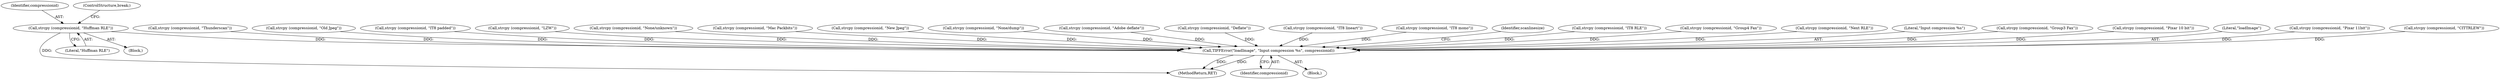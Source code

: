 digraph "0_libtiff_83a4b92815ea04969d494416eaae3d4c6b338e4a#diff-c8b4b355f9b5c06d585b23138e1c185f_5@API" {
"1000322" [label="(Call,strcpy (compressionid, \"Huffman RLE\"))"];
"1000416" [label="(Call,TIFFError(\"loadImage\", \"Input compression %s\", compressionid))"];
"1000392" [label="(Call,strcpy (compressionid, \"Pixar 10 bit\"))"];
"1000417" [label="(Literal,\"loadImage\")"];
"1000397" [label="(Call,strcpy (compressionid, \"Pixar 11bit\"))"];
"1000357" [label="(Call,strcpy (compressionid, \"CITTRLEW\"))"];
"1000315" [label="(Block,)"];
"1000367" [label="(Call,strcpy (compressionid, \"Thunderscan\"))"];
"1000342" [label="(Call,strcpy (compressionid, \"Old Jpeg\"))"];
"1000323" [label="(Identifier,compressionid)"];
"1000372" [label="(Call,strcpy (compressionid, \"IT8 padded\"))"];
"1000337" [label="(Call,strcpy (compressionid, \"LZW\"))"];
"1000412" [label="(Call,strcpy (compressionid, \"None/unknown\"))"];
"1000419" [label="(Identifier,compressionid)"];
"1000362" [label="(Call,strcpy (compressionid, \"Mac Packbits\"))"];
"1000347" [label="(Call,strcpy (compressionid, \"New Jpeg\"))"];
"1000317" [label="(Call,strcpy (compressionid, \"None/dump\"))"];
"1001214" [label="(MethodReturn,RET)"];
"1000407" [label="(Call,strcpy (compressionid, \"Adobe deflate\"))"];
"1000402" [label="(Call,strcpy (compressionid, \"Deflate\"))"];
"1000387" [label="(Call,strcpy (compressionid, \"IT8 lineart\"))"];
"1000382" [label="(Call,strcpy (compressionid, \"IT8 mono\"))"];
"1000421" [label="(Identifier,scanlinesize)"];
"1000377" [label="(Call,strcpy (compressionid, \"IT8 RLE\"))"];
"1000324" [label="(Literal,\"Huffman RLE\")"];
"1000325" [label="(ControlStructure,break;)"];
"1000416" [label="(Call,TIFFError(\"loadImage\", \"Input compression %s\", compressionid))"];
"1000332" [label="(Call,strcpy (compressionid, \"Group4 Fax\"))"];
"1000132" [label="(Block,)"];
"1000352" [label="(Call,strcpy (compressionid, \"Next RLE\"))"];
"1000322" [label="(Call,strcpy (compressionid, \"Huffman RLE\"))"];
"1000418" [label="(Literal,\"Input compression %s\")"];
"1000327" [label="(Call,strcpy (compressionid, \"Group3 Fax\"))"];
"1000322" -> "1000315"  [label="AST: "];
"1000322" -> "1000324"  [label="CFG: "];
"1000323" -> "1000322"  [label="AST: "];
"1000324" -> "1000322"  [label="AST: "];
"1000325" -> "1000322"  [label="CFG: "];
"1000322" -> "1001214"  [label="DDG: "];
"1000322" -> "1000416"  [label="DDG: "];
"1000416" -> "1000132"  [label="AST: "];
"1000416" -> "1000419"  [label="CFG: "];
"1000417" -> "1000416"  [label="AST: "];
"1000418" -> "1000416"  [label="AST: "];
"1000419" -> "1000416"  [label="AST: "];
"1000421" -> "1000416"  [label="CFG: "];
"1000416" -> "1001214"  [label="DDG: "];
"1000416" -> "1001214"  [label="DDG: "];
"1000332" -> "1000416"  [label="DDG: "];
"1000382" -> "1000416"  [label="DDG: "];
"1000397" -> "1000416"  [label="DDG: "];
"1000337" -> "1000416"  [label="DDG: "];
"1000372" -> "1000416"  [label="DDG: "];
"1000377" -> "1000416"  [label="DDG: "];
"1000362" -> "1000416"  [label="DDG: "];
"1000342" -> "1000416"  [label="DDG: "];
"1000317" -> "1000416"  [label="DDG: "];
"1000407" -> "1000416"  [label="DDG: "];
"1000367" -> "1000416"  [label="DDG: "];
"1000352" -> "1000416"  [label="DDG: "];
"1000347" -> "1000416"  [label="DDG: "];
"1000392" -> "1000416"  [label="DDG: "];
"1000387" -> "1000416"  [label="DDG: "];
"1000327" -> "1000416"  [label="DDG: "];
"1000402" -> "1000416"  [label="DDG: "];
"1000412" -> "1000416"  [label="DDG: "];
"1000357" -> "1000416"  [label="DDG: "];
}
